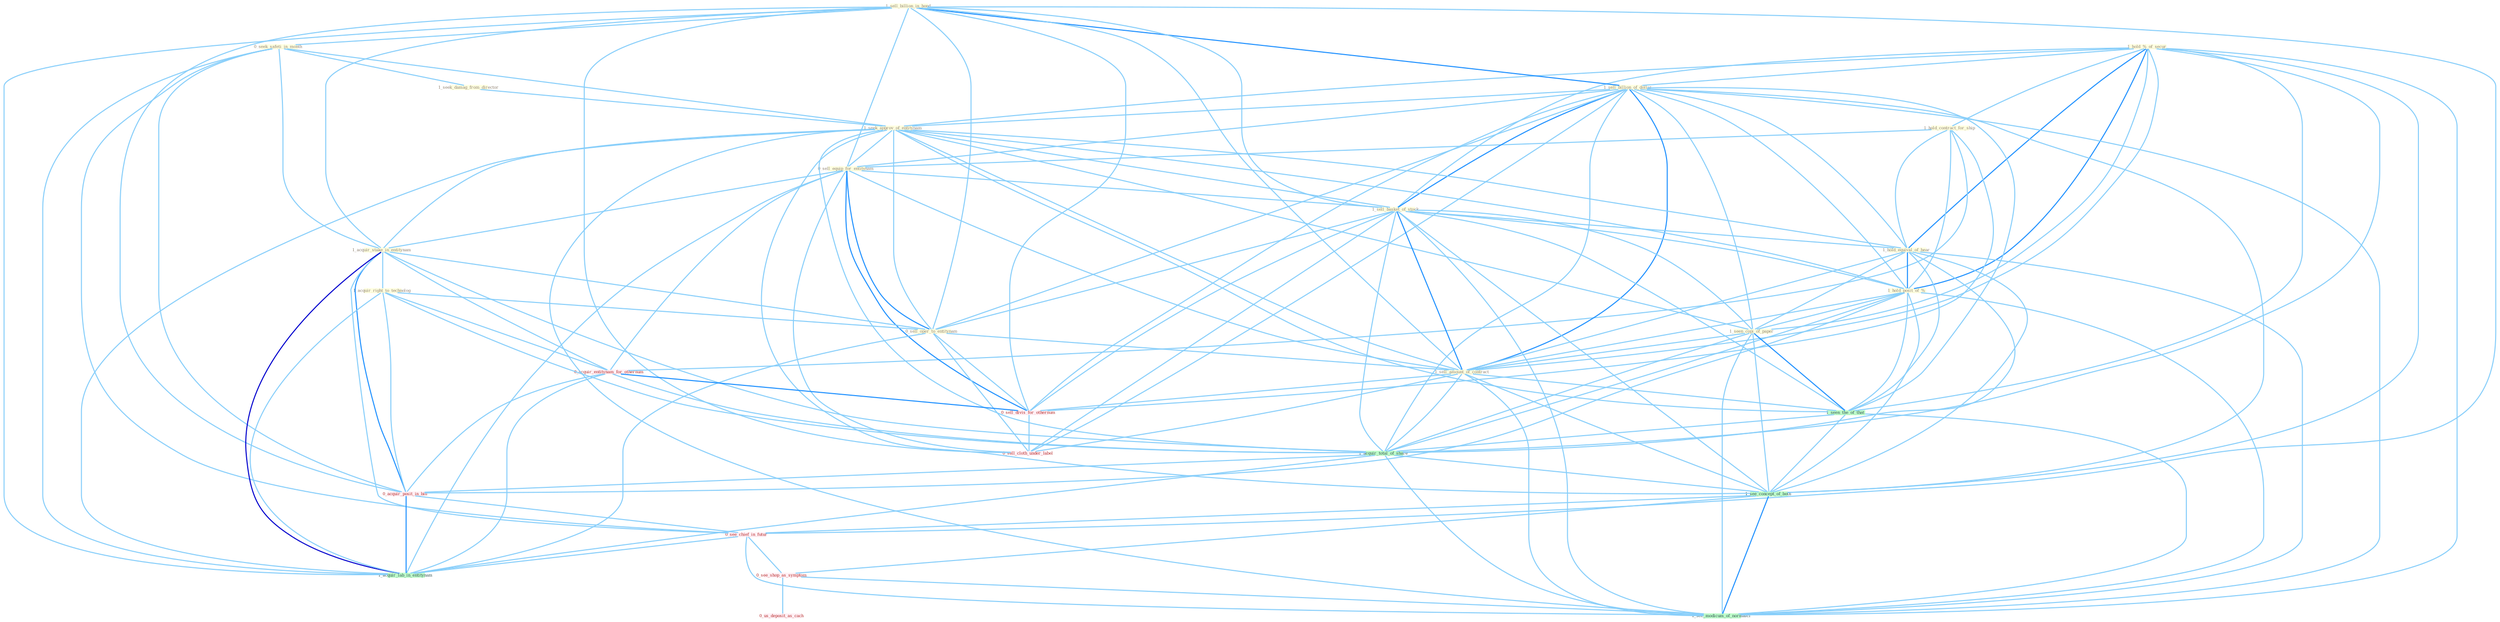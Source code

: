 Graph G{ 
    node
    [shape=polygon,style=filled,width=.5,height=.06,color="#BDFCC9",fixedsize=true,fontsize=4,
    fontcolor="#2f4f4f"];
    {node
    [color="#ffffe0", fontcolor="#8b7d6b"] "1_hold_%_of_secur " "1_sell_billion_in_bond " "1_hold_contract_for_ship " "1_sell_billion_of_dollar " "0_seek_safeti_in_month " "1_seek_damag_from_director " "1_seek_approv_of_entitynam " "0_sell_equip_for_entitynam " "1_sell_basket_of_stock " "1_hold_equival_of_hear " "1_acquir_stake_in_entitynam " "1_acquir_right_to_technolog " "1_hold_posit_of_% " "1_seen_copi_of_paper " "0_sell_oper_to_entitynam " "1_sell_amount_of_contract "}
{node [color="#fff0f5", fontcolor="#b22222"] "0_acquir_entitynam_for_othernum " "0_sell_divis_for_othernum " "0_sell_cloth_under_label " "0_acquir_posit_in_bid " "0_see_chief_in_futur " "0_see_shop_as_symptom " "0_us_deposit_as_cach "}
edge [color="#B0E2FF"];

	"1_hold_%_of_secur " -- "1_hold_contract_for_ship " [w="1", color="#87cefa" ];
	"1_hold_%_of_secur " -- "1_sell_billion_of_dollar " [w="1", color="#87cefa" ];
	"1_hold_%_of_secur " -- "1_seek_approv_of_entitynam " [w="1", color="#87cefa" ];
	"1_hold_%_of_secur " -- "1_sell_basket_of_stock " [w="1", color="#87cefa" ];
	"1_hold_%_of_secur " -- "1_hold_equival_of_hear " [w="2", color="#1e90ff" , len=0.8];
	"1_hold_%_of_secur " -- "1_hold_posit_of_% " [w="2", color="#1e90ff" , len=0.8];
	"1_hold_%_of_secur " -- "1_seen_copi_of_paper " [w="1", color="#87cefa" ];
	"1_hold_%_of_secur " -- "1_sell_amount_of_contract " [w="1", color="#87cefa" ];
	"1_hold_%_of_secur " -- "1_seen_the_of_that " [w="1", color="#87cefa" ];
	"1_hold_%_of_secur " -- "1_acquir_total_of_share " [w="1", color="#87cefa" ];
	"1_hold_%_of_secur " -- "1_see_concept_of_both " [w="1", color="#87cefa" ];
	"1_hold_%_of_secur " -- "1_see_modicum_of_normalci " [w="1", color="#87cefa" ];
	"1_sell_billion_in_bond " -- "1_sell_billion_of_dollar " [w="2", color="#1e90ff" , len=0.8];
	"1_sell_billion_in_bond " -- "0_seek_safeti_in_month " [w="1", color="#87cefa" ];
	"1_sell_billion_in_bond " -- "0_sell_equip_for_entitynam " [w="1", color="#87cefa" ];
	"1_sell_billion_in_bond " -- "1_sell_basket_of_stock " [w="1", color="#87cefa" ];
	"1_sell_billion_in_bond " -- "1_acquir_stake_in_entitynam " [w="1", color="#87cefa" ];
	"1_sell_billion_in_bond " -- "0_sell_oper_to_entitynam " [w="1", color="#87cefa" ];
	"1_sell_billion_in_bond " -- "1_sell_amount_of_contract " [w="1", color="#87cefa" ];
	"1_sell_billion_in_bond " -- "0_sell_divis_for_othernum " [w="1", color="#87cefa" ];
	"1_sell_billion_in_bond " -- "0_sell_cloth_under_label " [w="1", color="#87cefa" ];
	"1_sell_billion_in_bond " -- "0_acquir_posit_in_bid " [w="1", color="#87cefa" ];
	"1_sell_billion_in_bond " -- "0_see_chief_in_futur " [w="1", color="#87cefa" ];
	"1_sell_billion_in_bond " -- "1_acquir_lab_in_entitynam " [w="1", color="#87cefa" ];
	"1_hold_contract_for_ship " -- "0_sell_equip_for_entitynam " [w="1", color="#87cefa" ];
	"1_hold_contract_for_ship " -- "1_hold_equival_of_hear " [w="1", color="#87cefa" ];
	"1_hold_contract_for_ship " -- "1_hold_posit_of_% " [w="1", color="#87cefa" ];
	"1_hold_contract_for_ship " -- "0_acquir_entitynam_for_othernum " [w="1", color="#87cefa" ];
	"1_hold_contract_for_ship " -- "0_sell_divis_for_othernum " [w="1", color="#87cefa" ];
	"1_sell_billion_of_dollar " -- "1_seek_approv_of_entitynam " [w="1", color="#87cefa" ];
	"1_sell_billion_of_dollar " -- "0_sell_equip_for_entitynam " [w="1", color="#87cefa" ];
	"1_sell_billion_of_dollar " -- "1_sell_basket_of_stock " [w="2", color="#1e90ff" , len=0.8];
	"1_sell_billion_of_dollar " -- "1_hold_equival_of_hear " [w="1", color="#87cefa" ];
	"1_sell_billion_of_dollar " -- "1_hold_posit_of_% " [w="1", color="#87cefa" ];
	"1_sell_billion_of_dollar " -- "1_seen_copi_of_paper " [w="1", color="#87cefa" ];
	"1_sell_billion_of_dollar " -- "0_sell_oper_to_entitynam " [w="1", color="#87cefa" ];
	"1_sell_billion_of_dollar " -- "1_sell_amount_of_contract " [w="2", color="#1e90ff" , len=0.8];
	"1_sell_billion_of_dollar " -- "1_seen_the_of_that " [w="1", color="#87cefa" ];
	"1_sell_billion_of_dollar " -- "0_sell_divis_for_othernum " [w="1", color="#87cefa" ];
	"1_sell_billion_of_dollar " -- "1_acquir_total_of_share " [w="1", color="#87cefa" ];
	"1_sell_billion_of_dollar " -- "0_sell_cloth_under_label " [w="1", color="#87cefa" ];
	"1_sell_billion_of_dollar " -- "1_see_concept_of_both " [w="1", color="#87cefa" ];
	"1_sell_billion_of_dollar " -- "1_see_modicum_of_normalci " [w="1", color="#87cefa" ];
	"0_seek_safeti_in_month " -- "1_seek_damag_from_director " [w="1", color="#87cefa" ];
	"0_seek_safeti_in_month " -- "1_seek_approv_of_entitynam " [w="1", color="#87cefa" ];
	"0_seek_safeti_in_month " -- "1_acquir_stake_in_entitynam " [w="1", color="#87cefa" ];
	"0_seek_safeti_in_month " -- "0_acquir_posit_in_bid " [w="1", color="#87cefa" ];
	"0_seek_safeti_in_month " -- "0_see_chief_in_futur " [w="1", color="#87cefa" ];
	"0_seek_safeti_in_month " -- "1_acquir_lab_in_entitynam " [w="1", color="#87cefa" ];
	"1_seek_damag_from_director " -- "1_seek_approv_of_entitynam " [w="1", color="#87cefa" ];
	"1_seek_approv_of_entitynam " -- "0_sell_equip_for_entitynam " [w="1", color="#87cefa" ];
	"1_seek_approv_of_entitynam " -- "1_sell_basket_of_stock " [w="1", color="#87cefa" ];
	"1_seek_approv_of_entitynam " -- "1_hold_equival_of_hear " [w="1", color="#87cefa" ];
	"1_seek_approv_of_entitynam " -- "1_acquir_stake_in_entitynam " [w="1", color="#87cefa" ];
	"1_seek_approv_of_entitynam " -- "1_hold_posit_of_% " [w="1", color="#87cefa" ];
	"1_seek_approv_of_entitynam " -- "1_seen_copi_of_paper " [w="1", color="#87cefa" ];
	"1_seek_approv_of_entitynam " -- "0_sell_oper_to_entitynam " [w="1", color="#87cefa" ];
	"1_seek_approv_of_entitynam " -- "1_sell_amount_of_contract " [w="1", color="#87cefa" ];
	"1_seek_approv_of_entitynam " -- "1_seen_the_of_that " [w="1", color="#87cefa" ];
	"1_seek_approv_of_entitynam " -- "1_acquir_total_of_share " [w="1", color="#87cefa" ];
	"1_seek_approv_of_entitynam " -- "1_see_concept_of_both " [w="1", color="#87cefa" ];
	"1_seek_approv_of_entitynam " -- "1_acquir_lab_in_entitynam " [w="1", color="#87cefa" ];
	"1_seek_approv_of_entitynam " -- "1_see_modicum_of_normalci " [w="1", color="#87cefa" ];
	"0_sell_equip_for_entitynam " -- "1_sell_basket_of_stock " [w="1", color="#87cefa" ];
	"0_sell_equip_for_entitynam " -- "1_acquir_stake_in_entitynam " [w="1", color="#87cefa" ];
	"0_sell_equip_for_entitynam " -- "0_sell_oper_to_entitynam " [w="2", color="#1e90ff" , len=0.8];
	"0_sell_equip_for_entitynam " -- "1_sell_amount_of_contract " [w="1", color="#87cefa" ];
	"0_sell_equip_for_entitynam " -- "0_acquir_entitynam_for_othernum " [w="1", color="#87cefa" ];
	"0_sell_equip_for_entitynam " -- "0_sell_divis_for_othernum " [w="2", color="#1e90ff" , len=0.8];
	"0_sell_equip_for_entitynam " -- "0_sell_cloth_under_label " [w="1", color="#87cefa" ];
	"0_sell_equip_for_entitynam " -- "1_acquir_lab_in_entitynam " [w="1", color="#87cefa" ];
	"1_sell_basket_of_stock " -- "1_hold_equival_of_hear " [w="1", color="#87cefa" ];
	"1_sell_basket_of_stock " -- "1_hold_posit_of_% " [w="1", color="#87cefa" ];
	"1_sell_basket_of_stock " -- "1_seen_copi_of_paper " [w="1", color="#87cefa" ];
	"1_sell_basket_of_stock " -- "0_sell_oper_to_entitynam " [w="1", color="#87cefa" ];
	"1_sell_basket_of_stock " -- "1_sell_amount_of_contract " [w="2", color="#1e90ff" , len=0.8];
	"1_sell_basket_of_stock " -- "1_seen_the_of_that " [w="1", color="#87cefa" ];
	"1_sell_basket_of_stock " -- "0_sell_divis_for_othernum " [w="1", color="#87cefa" ];
	"1_sell_basket_of_stock " -- "1_acquir_total_of_share " [w="1", color="#87cefa" ];
	"1_sell_basket_of_stock " -- "0_sell_cloth_under_label " [w="1", color="#87cefa" ];
	"1_sell_basket_of_stock " -- "1_see_concept_of_both " [w="1", color="#87cefa" ];
	"1_sell_basket_of_stock " -- "1_see_modicum_of_normalci " [w="1", color="#87cefa" ];
	"1_hold_equival_of_hear " -- "1_hold_posit_of_% " [w="2", color="#1e90ff" , len=0.8];
	"1_hold_equival_of_hear " -- "1_seen_copi_of_paper " [w="1", color="#87cefa" ];
	"1_hold_equival_of_hear " -- "1_sell_amount_of_contract " [w="1", color="#87cefa" ];
	"1_hold_equival_of_hear " -- "1_seen_the_of_that " [w="1", color="#87cefa" ];
	"1_hold_equival_of_hear " -- "1_acquir_total_of_share " [w="1", color="#87cefa" ];
	"1_hold_equival_of_hear " -- "1_see_concept_of_both " [w="1", color="#87cefa" ];
	"1_hold_equival_of_hear " -- "1_see_modicum_of_normalci " [w="1", color="#87cefa" ];
	"1_acquir_stake_in_entitynam " -- "1_acquir_right_to_technolog " [w="1", color="#87cefa" ];
	"1_acquir_stake_in_entitynam " -- "0_sell_oper_to_entitynam " [w="1", color="#87cefa" ];
	"1_acquir_stake_in_entitynam " -- "0_acquir_entitynam_for_othernum " [w="1", color="#87cefa" ];
	"1_acquir_stake_in_entitynam " -- "1_acquir_total_of_share " [w="1", color="#87cefa" ];
	"1_acquir_stake_in_entitynam " -- "0_acquir_posit_in_bid " [w="2", color="#1e90ff" , len=0.8];
	"1_acquir_stake_in_entitynam " -- "0_see_chief_in_futur " [w="1", color="#87cefa" ];
	"1_acquir_stake_in_entitynam " -- "1_acquir_lab_in_entitynam " [w="3", color="#0000cd" , len=0.6];
	"1_acquir_right_to_technolog " -- "0_sell_oper_to_entitynam " [w="1", color="#87cefa" ];
	"1_acquir_right_to_technolog " -- "0_acquir_entitynam_for_othernum " [w="1", color="#87cefa" ];
	"1_acquir_right_to_technolog " -- "1_acquir_total_of_share " [w="1", color="#87cefa" ];
	"1_acquir_right_to_technolog " -- "0_acquir_posit_in_bid " [w="1", color="#87cefa" ];
	"1_acquir_right_to_technolog " -- "1_acquir_lab_in_entitynam " [w="1", color="#87cefa" ];
	"1_hold_posit_of_% " -- "1_seen_copi_of_paper " [w="1", color="#87cefa" ];
	"1_hold_posit_of_% " -- "1_sell_amount_of_contract " [w="1", color="#87cefa" ];
	"1_hold_posit_of_% " -- "1_seen_the_of_that " [w="1", color="#87cefa" ];
	"1_hold_posit_of_% " -- "1_acquir_total_of_share " [w="1", color="#87cefa" ];
	"1_hold_posit_of_% " -- "0_acquir_posit_in_bid " [w="1", color="#87cefa" ];
	"1_hold_posit_of_% " -- "1_see_concept_of_both " [w="1", color="#87cefa" ];
	"1_hold_posit_of_% " -- "1_see_modicum_of_normalci " [w="1", color="#87cefa" ];
	"1_seen_copi_of_paper " -- "1_sell_amount_of_contract " [w="1", color="#87cefa" ];
	"1_seen_copi_of_paper " -- "1_seen_the_of_that " [w="2", color="#1e90ff" , len=0.8];
	"1_seen_copi_of_paper " -- "1_acquir_total_of_share " [w="1", color="#87cefa" ];
	"1_seen_copi_of_paper " -- "1_see_concept_of_both " [w="1", color="#87cefa" ];
	"1_seen_copi_of_paper " -- "1_see_modicum_of_normalci " [w="1", color="#87cefa" ];
	"0_sell_oper_to_entitynam " -- "1_sell_amount_of_contract " [w="1", color="#87cefa" ];
	"0_sell_oper_to_entitynam " -- "0_sell_divis_for_othernum " [w="1", color="#87cefa" ];
	"0_sell_oper_to_entitynam " -- "0_sell_cloth_under_label " [w="1", color="#87cefa" ];
	"0_sell_oper_to_entitynam " -- "1_acquir_lab_in_entitynam " [w="1", color="#87cefa" ];
	"1_sell_amount_of_contract " -- "1_seen_the_of_that " [w="1", color="#87cefa" ];
	"1_sell_amount_of_contract " -- "0_sell_divis_for_othernum " [w="1", color="#87cefa" ];
	"1_sell_amount_of_contract " -- "1_acquir_total_of_share " [w="1", color="#87cefa" ];
	"1_sell_amount_of_contract " -- "0_sell_cloth_under_label " [w="1", color="#87cefa" ];
	"1_sell_amount_of_contract " -- "1_see_concept_of_both " [w="1", color="#87cefa" ];
	"1_sell_amount_of_contract " -- "1_see_modicum_of_normalci " [w="1", color="#87cefa" ];
	"0_acquir_entitynam_for_othernum " -- "0_sell_divis_for_othernum " [w="2", color="#1e90ff" , len=0.8];
	"0_acquir_entitynam_for_othernum " -- "1_acquir_total_of_share " [w="1", color="#87cefa" ];
	"0_acquir_entitynam_for_othernum " -- "0_acquir_posit_in_bid " [w="1", color="#87cefa" ];
	"0_acquir_entitynam_for_othernum " -- "1_acquir_lab_in_entitynam " [w="1", color="#87cefa" ];
	"1_seen_the_of_that " -- "1_acquir_total_of_share " [w="1", color="#87cefa" ];
	"1_seen_the_of_that " -- "1_see_concept_of_both " [w="1", color="#87cefa" ];
	"1_seen_the_of_that " -- "1_see_modicum_of_normalci " [w="1", color="#87cefa" ];
	"0_sell_divis_for_othernum " -- "0_sell_cloth_under_label " [w="1", color="#87cefa" ];
	"1_acquir_total_of_share " -- "0_acquir_posit_in_bid " [w="1", color="#87cefa" ];
	"1_acquir_total_of_share " -- "1_see_concept_of_both " [w="1", color="#87cefa" ];
	"1_acquir_total_of_share " -- "1_acquir_lab_in_entitynam " [w="1", color="#87cefa" ];
	"1_acquir_total_of_share " -- "1_see_modicum_of_normalci " [w="1", color="#87cefa" ];
	"0_acquir_posit_in_bid " -- "0_see_chief_in_futur " [w="1", color="#87cefa" ];
	"0_acquir_posit_in_bid " -- "1_acquir_lab_in_entitynam " [w="2", color="#1e90ff" , len=0.8];
	"1_see_concept_of_both " -- "0_see_chief_in_futur " [w="1", color="#87cefa" ];
	"1_see_concept_of_both " -- "0_see_shop_as_symptom " [w="1", color="#87cefa" ];
	"1_see_concept_of_both " -- "1_see_modicum_of_normalci " [w="2", color="#1e90ff" , len=0.8];
	"0_see_chief_in_futur " -- "0_see_shop_as_symptom " [w="1", color="#87cefa" ];
	"0_see_chief_in_futur " -- "1_acquir_lab_in_entitynam " [w="1", color="#87cefa" ];
	"0_see_chief_in_futur " -- "1_see_modicum_of_normalci " [w="1", color="#87cefa" ];
	"0_see_shop_as_symptom " -- "0_us_deposit_as_cach " [w="1", color="#87cefa" ];
	"0_see_shop_as_symptom " -- "1_see_modicum_of_normalci " [w="1", color="#87cefa" ];
}